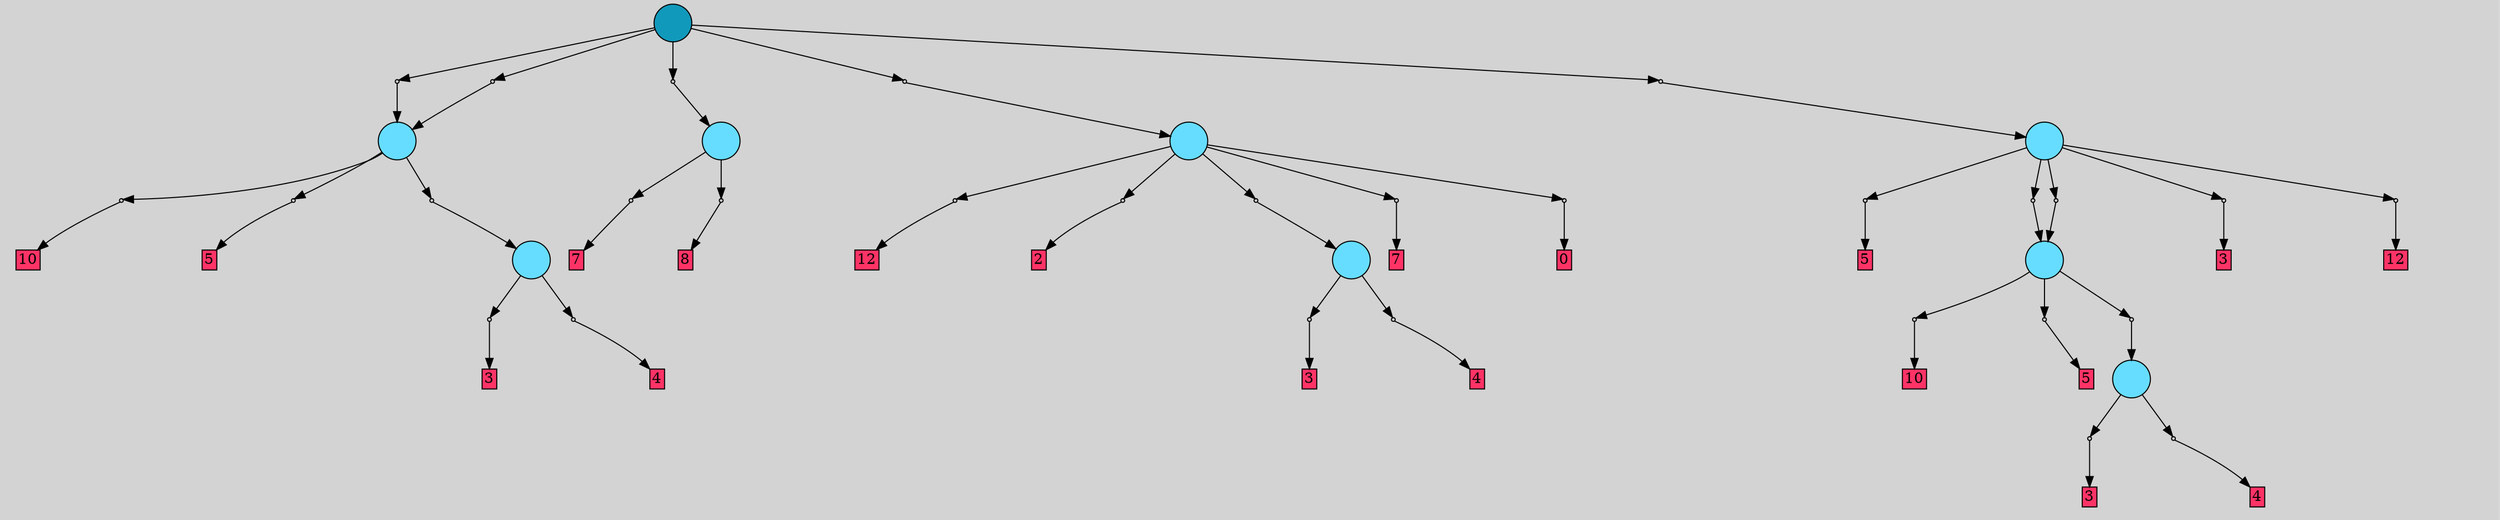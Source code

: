 // File exported with GEGELATI v1.3.1
// On the 2024-04-08 17:52:57
// With the File::TPGGraphDotExporter
digraph{
	graph[pad = "0.212, 0.055" bgcolor = lightgray]
	node[shape=circle style = filled label = ""]
		T3 [fillcolor="#66ddff"]
		T365 [fillcolor="#66ddff"]
		T807 [fillcolor="#66ddff"]
		T915 [fillcolor="#66ddff"]
		T916 [fillcolor="#66ddff"]
		T917 [fillcolor="#66ddff"]
		T918 [fillcolor="#66ddff"]
		T919 [fillcolor="#66ddff"]
		T999 [fillcolor="#1199bb"]
		P17613 [fillcolor="#cccccc" shape=point] //6|
		I17613 [shape=box style=invis label=""]
		P17613 -> I17613[style=invis]
		A11035 [fillcolor="#ff3366" shape=box margin=0.03 width=0 height=0 label="3"]
		T3 -> P17613 -> A11035
		P17614 [fillcolor="#cccccc" shape=point] //3|
		I17614 [shape=box style=invis label="1|0&2|5#2|1&#92;n"]
		P17614 -> I17614[style=invis]
		A11036 [fillcolor="#ff3366" shape=box margin=0.03 width=0 height=0 label="4"]
		T3 -> P17614 -> A11036
		P17615 [fillcolor="#cccccc" shape=point] //2|
		I17615 [shape=box style=invis label="11|0&0|0#2|3&#92;n"]
		P17615 -> I17615[style=invis]
		T365 -> P17615 -> T3
		P17616 [fillcolor="#cccccc" shape=point] //4|
		I17616 [shape=box style=invis label="10|0&2|6#1|6&#92;n"]
		P17616 -> I17616[style=invis]
		A11037 [fillcolor="#ff3366" shape=box margin=0.03 width=0 height=0 label="10"]
		T365 -> P17616 -> A11037
		P17617 [fillcolor="#cccccc" shape=point] //3|
		I17617 [shape=box style=invis label="4|7&0|7#2|7&#92;n7|0&0|7#2|1&#92;n"]
		P17617 -> I17617[style=invis]
		A11038 [fillcolor="#ff3366" shape=box margin=0.03 width=0 height=0 label="5"]
		T365 -> P17617 -> A11038
		P17618 [fillcolor="#cccccc" shape=point] //4|
		I17618 [shape=box style=invis label="2|0&2|6#2|6&#92;n"]
		P17618 -> I17618[style=invis]
		T807 -> P17618 -> T365
		P17619 [fillcolor="#cccccc" shape=point] //3|
		I17619 [shape=box style=invis label="9|0&2|2#0|7&#92;n5|0&0|0#0|2&#92;n"]
		P17619 -> I17619[style=invis]
		A11039 [fillcolor="#ff3366" shape=box margin=0.03 width=0 height=0 label="5"]
		T807 -> P17619 -> A11039
		P17620 [fillcolor="#cccccc" shape=point] //6|
		I17620 [shape=box style=invis label="7|7&0|2#2|6&#92;n3|0&0|7#2|4&#92;n"]
		P17620 -> I17620[style=invis]
		A11040 [fillcolor="#ff3366" shape=box margin=0.03 width=0 height=0 label="3"]
		T807 -> P17620 -> A11040
		P17621 [fillcolor="#cccccc" shape=point] //-4|
		I17621 [shape=box style=invis label=""]
		P17621 -> I17621[style=invis]
		A11041 [fillcolor="#ff3366" shape=box margin=0.03 width=0 height=0 label="12"]
		T807 -> P17621 -> A11041
		P17622 [fillcolor="#cccccc" shape=point] //7|
		I17622 [shape=box style=invis label="2|0&2|6#2|2&#92;n"]
		P17622 -> I17622[style=invis]
		T807 -> P17622 -> T365
		P17623 [fillcolor="#cccccc" shape=point] //7|
		I17623 [shape=box style=invis label="3|0&2|0#0|0&#92;n"]
		P17623 -> I17623[style=invis]
		A11042 [fillcolor="#ff3366" shape=box margin=0.03 width=0 height=0 label="12"]
		T917 -> P17623 -> A11042
		P17624 [fillcolor="#cccccc" shape=point] //-9|
		I17624 [shape=box style=invis label="5|7&2|3#1|6&#92;n2|0&2|1#0|7&#92;n"]
		P17624 -> I17624[style=invis]
		A11043 [fillcolor="#ff3366" shape=box margin=0.03 width=0 height=0 label="2"]
		T917 -> P17624 -> A11043
		P17625 [fillcolor="#cccccc" shape=point] //3|
		I17625 [shape=box style=invis label="1|0&2|5#2|1&#92;n"]
		P17625 -> I17625[style=invis]
		A11044 [fillcolor="#ff3366" shape=box margin=0.03 width=0 height=0 label="4"]
		T915 -> P17625 -> A11044
		P17626 [fillcolor="#cccccc" shape=point] //6|
		I17626 [shape=box style=invis label=""]
		P17626 -> I17626[style=invis]
		A11045 [fillcolor="#ff3366" shape=box margin=0.03 width=0 height=0 label="3"]
		T915 -> P17626 -> A11045
		P17627 [fillcolor="#cccccc" shape=point] //-1|
		I17627 [shape=box style=invis label="0|3&0|3#2|2&#92;n4|0&2|3#0|3&#92;n"]
		P17627 -> I17627[style=invis]
		T917 -> P17627 -> T915
		P17628 [fillcolor="#cccccc" shape=point] //4|
		I17628 [shape=box style=invis label="10|0&2|6#1|6&#92;n"]
		P17628 -> I17628[style=invis]
		A11046 [fillcolor="#ff3366" shape=box margin=0.03 width=0 height=0 label="10"]
		T916 -> P17628 -> A11046
		P17629 [fillcolor="#cccccc" shape=point] //3|
		I17629 [shape=box style=invis label="1|0&2|5#2|1&#92;n"]
		P17629 -> I17629[style=invis]
		A11047 [fillcolor="#ff3366" shape=box margin=0.03 width=0 height=0 label="4"]
		T918 -> P17629 -> A11047
		P17630 [fillcolor="#cccccc" shape=point] //3|
		I17630 [shape=box style=invis label="4|7&0|7#2|7&#92;n7|0&0|7#2|1&#92;n"]
		P17630 -> I17630[style=invis]
		A11048 [fillcolor="#ff3366" shape=box margin=0.03 width=0 height=0 label="5"]
		T916 -> P17630 -> A11048
		P17631 [fillcolor="#cccccc" shape=point] //2|
		I17631 [shape=box style=invis label="11|0&0|0#2|3&#92;n"]
		P17631 -> I17631[style=invis]
		T916 -> P17631 -> T918
		P17632 [fillcolor="#cccccc" shape=point] //-2|
		I17632 [shape=box style=invis label="7|0&2|6#2|7&#92;n"]
		P17632 -> I17632[style=invis]
		A11049 [fillcolor="#ff3366" shape=box margin=0.03 width=0 height=0 label="7"]
		T917 -> P17632 -> A11049
		P17633 [fillcolor="#cccccc" shape=point] //5|
		I17633 [shape=box style=invis label="10|0&2|0#1|0&#92;n"]
		P17633 -> I17633[style=invis]
		A11050 [fillcolor="#ff3366" shape=box margin=0.03 width=0 height=0 label="8"]
		T919 -> P17633 -> A11050
		P17634 [fillcolor="#cccccc" shape=point] //6|
		I17634 [shape=box style=invis label=""]
		P17634 -> I17634[style=invis]
		A11051 [fillcolor="#ff3366" shape=box margin=0.03 width=0 height=0 label="3"]
		T918 -> P17634 -> A11051
		P17635 [fillcolor="#cccccc" shape=point] //7|
		I17635 [shape=box style=invis label="2|0&2|0#2|6&#92;n"]
		P17635 -> I17635[style=invis]
		A11052 [fillcolor="#ff3366" shape=box margin=0.03 width=0 height=0 label="0"]
		T917 -> P17635 -> A11052
		P17636 [fillcolor="#cccccc" shape=point] //-3|
		I17636 [shape=box style=invis label=""]
		P17636 -> I17636[style=invis]
		A11053 [fillcolor="#ff3366" shape=box margin=0.03 width=0 height=0 label="7"]
		T919 -> P17636 -> A11053
		P17637 [fillcolor="#cccccc" shape=point] //7|
		I17637 [shape=box style=invis label="2|0&2|6#2|2&#92;n"]
		P17637 -> I17637[style=invis]
		T999 -> P17637 -> T916
		P17638 [fillcolor="#cccccc" shape=point] //0|
		I17638 [shape=box style=invis label="8|0&2|0#2|3&#92;n"]
		P17638 -> I17638[style=invis]
		T999 -> P17638 -> T916
		P17639 [fillcolor="#cccccc" shape=point] //-1|
		I17639 [shape=box style=invis label="0|7&2|6#2|1&#92;n1|0&0|7#0|4&#92;n"]
		P17639 -> I17639[style=invis]
		T999 -> P17639 -> T919
		P17640 [fillcolor="#cccccc" shape=point] //0|
		I17640 [shape=box style=invis label="7|0&2|4#1|2&#92;n"]
		P17640 -> I17640[style=invis]
		T999 -> P17640 -> T917
		P17641 [fillcolor="#cccccc" shape=point] //6|
		I17641 [shape=box style=invis label="10|6&2|6#1|4&#92;n0|0&0|6#2|1&#92;n"]
		P17641 -> I17641[style=invis]
		T999 -> P17641 -> T807
		{ rank= same T999 }
}
